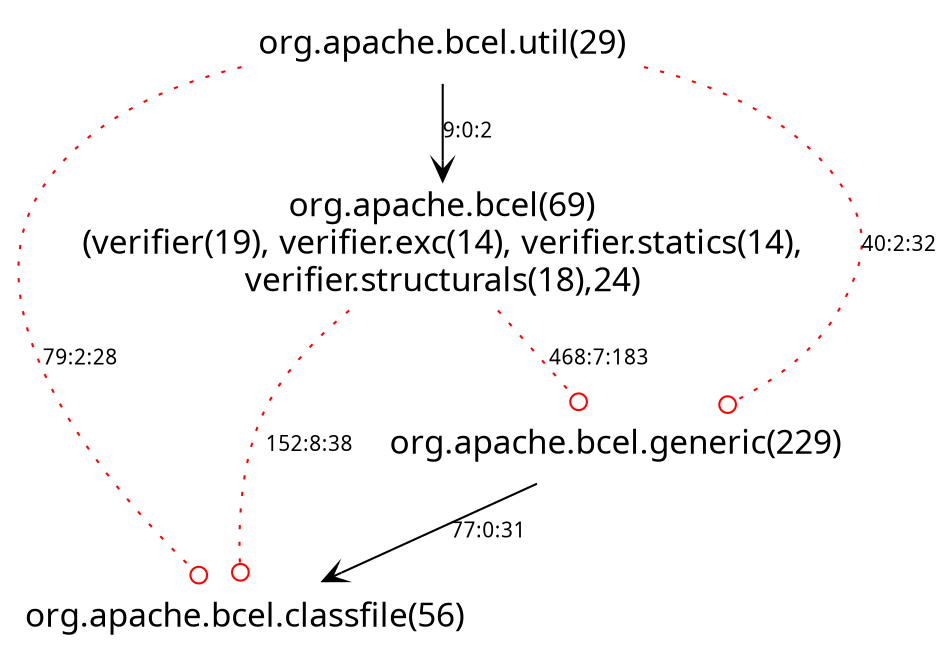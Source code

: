 digraph LMSEdgesIgnore_SPDG { 
 node [shape=plaintext, fontname=Skia, fontsize=16] 
edge [fontname=Skia, fontsize = 10];
3[ label="org.apache.bcel(69)\n(verifier(19), verifier.exc(14), verifier.statics(14),\nverifier.structurals(18),24)"];
2[ label="org.apache.bcel.util(29)"];
1[ label="org.apache.bcel.classfile(56)"];
0[ label="org.apache.bcel.generic(229)"];
0->1[color="black", arrowhead="vee", label = "77:0:31"];
2->1[color="red",  arrowhead="odot", style="dotted", label = "79:2:28"];
2->3[color="black", arrowhead="vee", label = "9:0:2"];
2->0[color="red",  arrowhead="odot", style="dotted", label = "40:2:32"];
3->1[color="red",  arrowhead="odot", style="dotted", label = "152:8:38"];
3->0[color="red",  arrowhead="odot", style="dotted", label = "468:7:183"]
}
